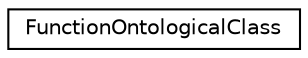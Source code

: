 digraph "Graphical Class Hierarchy"
{
 // INTERACTIVE_SVG=YES
  edge [fontname="Helvetica",fontsize="10",labelfontname="Helvetica",labelfontsize="10"];
  node [fontname="Helvetica",fontsize="10",shape=record];
  rankdir="LR";
  Node1 [label="FunctionOntologicalClass",height=0.2,width=0.4,color="black", fillcolor="white", style="filled",URL="$class_function_ontological_class.html",tooltip="Ontological class referring to a ForBES function. "];
}
